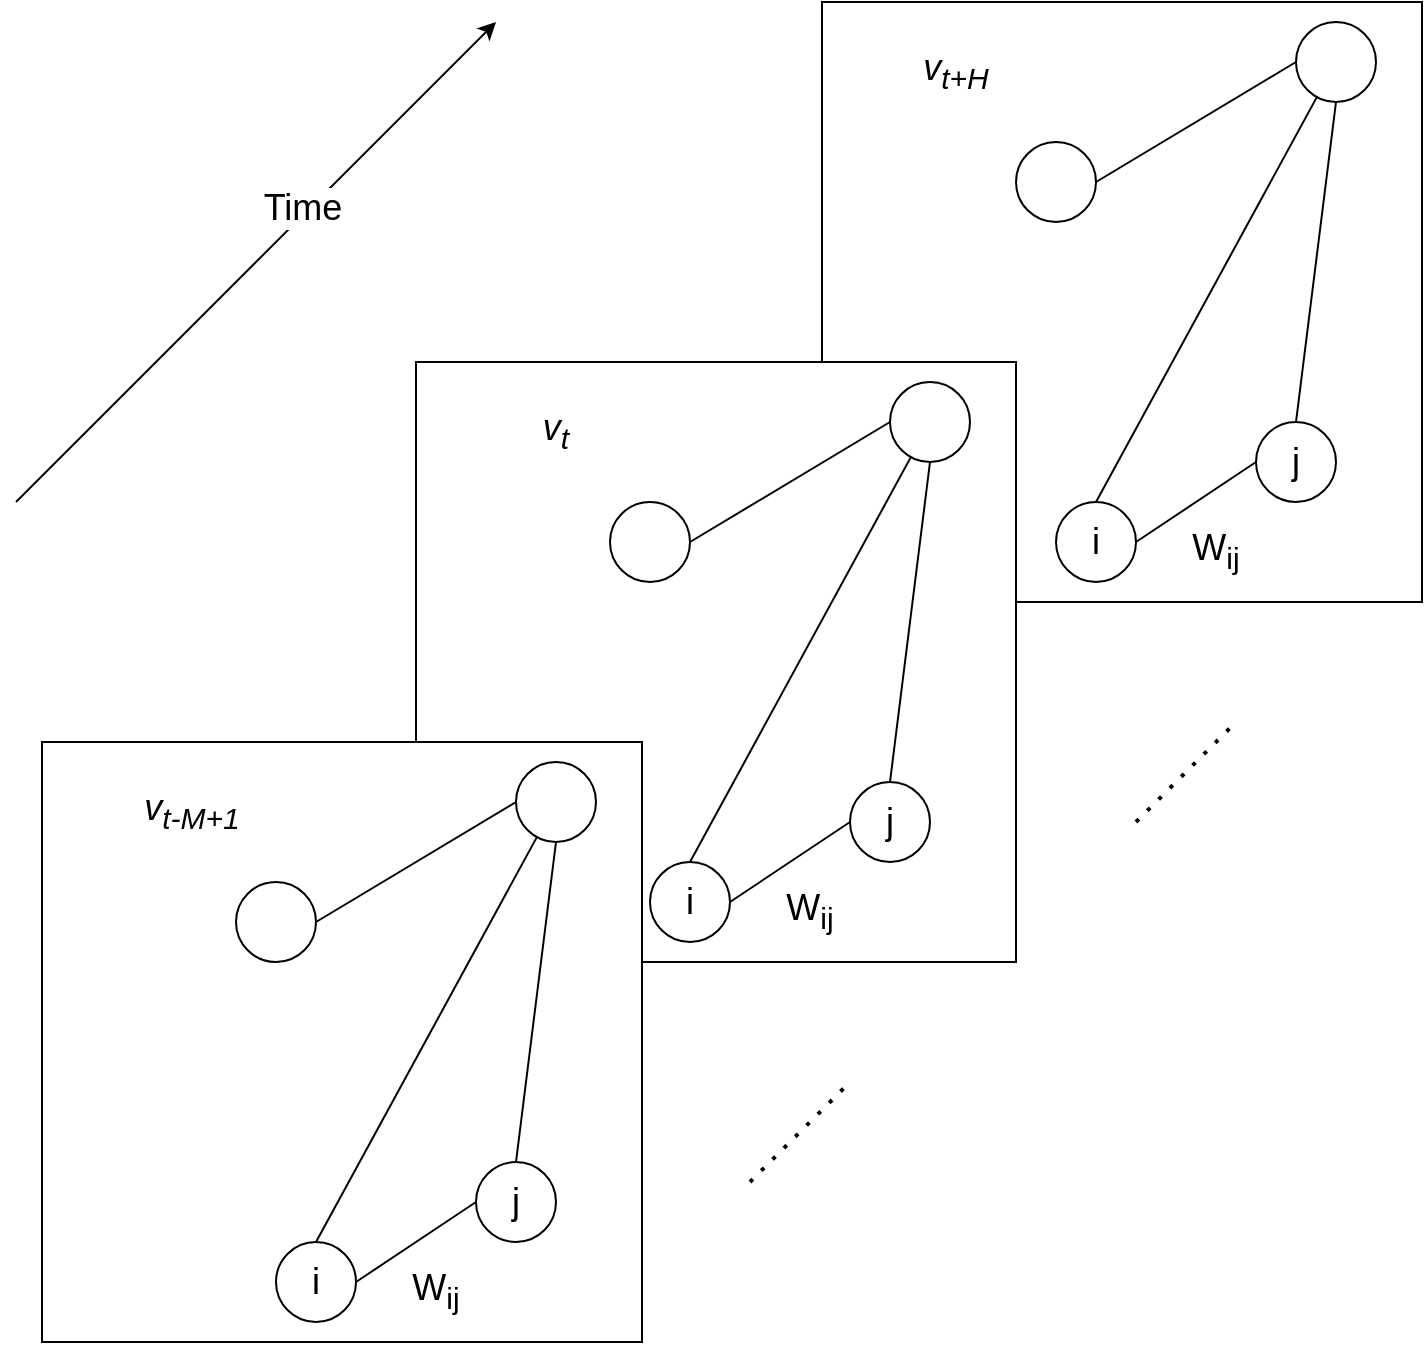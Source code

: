 <mxfile version="16.6.2" type="github">
  <diagram id="Zbjerd4u_-0LSVz5EIhI" name="Page-1">
    <mxGraphModel dx="1350" dy="773" grid="1" gridSize="10" guides="1" tooltips="1" connect="1" arrows="1" fold="1" page="1" pageScale="1" pageWidth="827" pageHeight="1169" math="0" shadow="0">
      <root>
        <mxCell id="0" />
        <mxCell id="1" parent="0" />
        <mxCell id="6_fWZzhI0PDvXron7IqK-10" value="" style="whiteSpace=wrap;html=1;aspect=fixed;" vertex="1" parent="1">
          <mxGeometry x="480" y="310" width="300" height="300" as="geometry" />
        </mxCell>
        <mxCell id="6_fWZzhI0PDvXron7IqK-23" value="&lt;font style=&quot;font-size: 18px&quot;&gt;i&lt;/font&gt;" style="ellipse;whiteSpace=wrap;html=1;aspect=fixed;" vertex="1" parent="1">
          <mxGeometry x="597" y="560" width="40" height="40" as="geometry" />
        </mxCell>
        <mxCell id="6_fWZzhI0PDvXron7IqK-24" value="&lt;font style=&quot;font-size: 18px&quot;&gt;j&lt;/font&gt;" style="ellipse;whiteSpace=wrap;html=1;aspect=fixed;" vertex="1" parent="1">
          <mxGeometry x="697" y="520" width="40" height="40" as="geometry" />
        </mxCell>
        <mxCell id="6_fWZzhI0PDvXron7IqK-25" value="" style="ellipse;whiteSpace=wrap;html=1;aspect=fixed;" vertex="1" parent="1">
          <mxGeometry x="717" y="320" width="40" height="40" as="geometry" />
        </mxCell>
        <mxCell id="6_fWZzhI0PDvXron7IqK-26" value="" style="ellipse;whiteSpace=wrap;html=1;aspect=fixed;" vertex="1" parent="1">
          <mxGeometry x="577" y="380" width="40" height="40" as="geometry" />
        </mxCell>
        <mxCell id="6_fWZzhI0PDvXron7IqK-27" value="" style="endArrow=none;html=1;rounded=0;exitX=1;exitY=0.5;exitDx=0;exitDy=0;entryX=0;entryY=0.5;entryDx=0;entryDy=0;" edge="1" parent="1" source="6_fWZzhI0PDvXron7IqK-23" target="6_fWZzhI0PDvXron7IqK-24">
          <mxGeometry width="50" height="50" relative="1" as="geometry">
            <mxPoint x="707" y="420" as="sourcePoint" />
            <mxPoint x="757" y="370" as="targetPoint" />
          </mxGeometry>
        </mxCell>
        <mxCell id="6_fWZzhI0PDvXron7IqK-28" value="" style="endArrow=none;html=1;rounded=0;entryX=0.5;entryY=1;entryDx=0;entryDy=0;exitX=0.5;exitY=0;exitDx=0;exitDy=0;" edge="1" parent="1" source="6_fWZzhI0PDvXron7IqK-24" target="6_fWZzhI0PDvXron7IqK-25">
          <mxGeometry width="50" height="50" relative="1" as="geometry">
            <mxPoint x="707" y="420" as="sourcePoint" />
            <mxPoint x="757" y="370" as="targetPoint" />
          </mxGeometry>
        </mxCell>
        <mxCell id="6_fWZzhI0PDvXron7IqK-29" value="" style="endArrow=none;html=1;rounded=0;exitX=0.5;exitY=0;exitDx=0;exitDy=0;" edge="1" parent="1" source="6_fWZzhI0PDvXron7IqK-23" target="6_fWZzhI0PDvXron7IqK-25">
          <mxGeometry width="50" height="50" relative="1" as="geometry">
            <mxPoint x="707" y="420" as="sourcePoint" />
            <mxPoint x="877" y="200" as="targetPoint" />
          </mxGeometry>
        </mxCell>
        <mxCell id="6_fWZzhI0PDvXron7IqK-30" value="" style="endArrow=none;html=1;rounded=0;exitX=1;exitY=0.5;exitDx=0;exitDy=0;entryX=0;entryY=0.5;entryDx=0;entryDy=0;" edge="1" parent="1" source="6_fWZzhI0PDvXron7IqK-26" target="6_fWZzhI0PDvXron7IqK-25">
          <mxGeometry width="50" height="50" relative="1" as="geometry">
            <mxPoint x="707" y="420" as="sourcePoint" />
            <mxPoint x="757" y="370" as="targetPoint" />
          </mxGeometry>
        </mxCell>
        <mxCell id="6_fWZzhI0PDvXron7IqK-31" value="&lt;font style=&quot;font-size: 18px&quot;&gt;W&lt;sub&gt;ij&lt;/sub&gt;&lt;/font&gt;" style="text;html=1;strokeColor=none;fillColor=none;align=center;verticalAlign=middle;whiteSpace=wrap;rounded=0;" vertex="1" parent="1">
          <mxGeometry x="647" y="570" width="60" height="30" as="geometry" />
        </mxCell>
        <mxCell id="6_fWZzhI0PDvXron7IqK-32" value="" style="whiteSpace=wrap;html=1;aspect=fixed;" vertex="1" parent="1">
          <mxGeometry x="277" y="490" width="300" height="300" as="geometry" />
        </mxCell>
        <mxCell id="6_fWZzhI0PDvXron7IqK-33" value="&lt;font style=&quot;font-size: 18px&quot;&gt;i&lt;/font&gt;" style="ellipse;whiteSpace=wrap;html=1;aspect=fixed;" vertex="1" parent="1">
          <mxGeometry x="394" y="740" width="40" height="40" as="geometry" />
        </mxCell>
        <mxCell id="6_fWZzhI0PDvXron7IqK-34" value="&lt;font style=&quot;font-size: 18px&quot;&gt;j&lt;/font&gt;" style="ellipse;whiteSpace=wrap;html=1;aspect=fixed;" vertex="1" parent="1">
          <mxGeometry x="494" y="700" width="40" height="40" as="geometry" />
        </mxCell>
        <mxCell id="6_fWZzhI0PDvXron7IqK-35" value="" style="ellipse;whiteSpace=wrap;html=1;aspect=fixed;" vertex="1" parent="1">
          <mxGeometry x="514" y="500" width="40" height="40" as="geometry" />
        </mxCell>
        <mxCell id="6_fWZzhI0PDvXron7IqK-36" value="" style="ellipse;whiteSpace=wrap;html=1;aspect=fixed;" vertex="1" parent="1">
          <mxGeometry x="374" y="560" width="40" height="40" as="geometry" />
        </mxCell>
        <mxCell id="6_fWZzhI0PDvXron7IqK-37" value="" style="endArrow=none;html=1;rounded=0;exitX=1;exitY=0.5;exitDx=0;exitDy=0;entryX=0;entryY=0.5;entryDx=0;entryDy=0;" edge="1" parent="1" source="6_fWZzhI0PDvXron7IqK-33" target="6_fWZzhI0PDvXron7IqK-34">
          <mxGeometry width="50" height="50" relative="1" as="geometry">
            <mxPoint x="504" y="600" as="sourcePoint" />
            <mxPoint x="554" y="550" as="targetPoint" />
          </mxGeometry>
        </mxCell>
        <mxCell id="6_fWZzhI0PDvXron7IqK-38" value="" style="endArrow=none;html=1;rounded=0;entryX=0.5;entryY=1;entryDx=0;entryDy=0;exitX=0.5;exitY=0;exitDx=0;exitDy=0;" edge="1" parent="1" source="6_fWZzhI0PDvXron7IqK-34" target="6_fWZzhI0PDvXron7IqK-35">
          <mxGeometry width="50" height="50" relative="1" as="geometry">
            <mxPoint x="504" y="600" as="sourcePoint" />
            <mxPoint x="554" y="550" as="targetPoint" />
          </mxGeometry>
        </mxCell>
        <mxCell id="6_fWZzhI0PDvXron7IqK-39" value="" style="endArrow=none;html=1;rounded=0;exitX=0.5;exitY=0;exitDx=0;exitDy=0;" edge="1" parent="1" source="6_fWZzhI0PDvXron7IqK-33" target="6_fWZzhI0PDvXron7IqK-35">
          <mxGeometry width="50" height="50" relative="1" as="geometry">
            <mxPoint x="504" y="600" as="sourcePoint" />
            <mxPoint x="674" y="380" as="targetPoint" />
          </mxGeometry>
        </mxCell>
        <mxCell id="6_fWZzhI0PDvXron7IqK-40" value="" style="endArrow=none;html=1;rounded=0;exitX=1;exitY=0.5;exitDx=0;exitDy=0;entryX=0;entryY=0.5;entryDx=0;entryDy=0;" edge="1" parent="1" source="6_fWZzhI0PDvXron7IqK-36" target="6_fWZzhI0PDvXron7IqK-35">
          <mxGeometry width="50" height="50" relative="1" as="geometry">
            <mxPoint x="504" y="600" as="sourcePoint" />
            <mxPoint x="554" y="550" as="targetPoint" />
          </mxGeometry>
        </mxCell>
        <mxCell id="6_fWZzhI0PDvXron7IqK-41" value="&lt;font style=&quot;font-size: 18px&quot;&gt;W&lt;sub&gt;ij&lt;/sub&gt;&lt;/font&gt;" style="text;html=1;strokeColor=none;fillColor=none;align=center;verticalAlign=middle;whiteSpace=wrap;rounded=0;" vertex="1" parent="1">
          <mxGeometry x="444" y="750" width="60" height="30" as="geometry" />
        </mxCell>
        <mxCell id="6_fWZzhI0PDvXron7IqK-42" value="" style="whiteSpace=wrap;html=1;aspect=fixed;" vertex="1" parent="1">
          <mxGeometry x="90" y="680" width="300" height="300" as="geometry" />
        </mxCell>
        <mxCell id="6_fWZzhI0PDvXron7IqK-43" value="&lt;font style=&quot;font-size: 18px&quot;&gt;i&lt;/font&gt;" style="ellipse;whiteSpace=wrap;html=1;aspect=fixed;" vertex="1" parent="1">
          <mxGeometry x="207" y="930" width="40" height="40" as="geometry" />
        </mxCell>
        <mxCell id="6_fWZzhI0PDvXron7IqK-44" value="&lt;font style=&quot;font-size: 18px&quot;&gt;j&lt;/font&gt;" style="ellipse;whiteSpace=wrap;html=1;aspect=fixed;" vertex="1" parent="1">
          <mxGeometry x="307" y="890" width="40" height="40" as="geometry" />
        </mxCell>
        <mxCell id="6_fWZzhI0PDvXron7IqK-45" value="" style="ellipse;whiteSpace=wrap;html=1;aspect=fixed;" vertex="1" parent="1">
          <mxGeometry x="327" y="690" width="40" height="40" as="geometry" />
        </mxCell>
        <mxCell id="6_fWZzhI0PDvXron7IqK-46" value="" style="ellipse;whiteSpace=wrap;html=1;aspect=fixed;" vertex="1" parent="1">
          <mxGeometry x="187" y="750" width="40" height="40" as="geometry" />
        </mxCell>
        <mxCell id="6_fWZzhI0PDvXron7IqK-47" value="" style="endArrow=none;html=1;rounded=0;exitX=1;exitY=0.5;exitDx=0;exitDy=0;entryX=0;entryY=0.5;entryDx=0;entryDy=0;" edge="1" parent="1" source="6_fWZzhI0PDvXron7IqK-43" target="6_fWZzhI0PDvXron7IqK-44">
          <mxGeometry width="50" height="50" relative="1" as="geometry">
            <mxPoint x="317" y="790" as="sourcePoint" />
            <mxPoint x="367" y="740" as="targetPoint" />
          </mxGeometry>
        </mxCell>
        <mxCell id="6_fWZzhI0PDvXron7IqK-48" value="" style="endArrow=none;html=1;rounded=0;entryX=0.5;entryY=1;entryDx=0;entryDy=0;exitX=0.5;exitY=0;exitDx=0;exitDy=0;" edge="1" parent="1" source="6_fWZzhI0PDvXron7IqK-44" target="6_fWZzhI0PDvXron7IqK-45">
          <mxGeometry width="50" height="50" relative="1" as="geometry">
            <mxPoint x="317" y="790" as="sourcePoint" />
            <mxPoint x="367" y="740" as="targetPoint" />
          </mxGeometry>
        </mxCell>
        <mxCell id="6_fWZzhI0PDvXron7IqK-49" value="" style="endArrow=none;html=1;rounded=0;exitX=0.5;exitY=0;exitDx=0;exitDy=0;" edge="1" parent="1" source="6_fWZzhI0PDvXron7IqK-43" target="6_fWZzhI0PDvXron7IqK-45">
          <mxGeometry width="50" height="50" relative="1" as="geometry">
            <mxPoint x="317" y="790" as="sourcePoint" />
            <mxPoint x="487" y="570" as="targetPoint" />
          </mxGeometry>
        </mxCell>
        <mxCell id="6_fWZzhI0PDvXron7IqK-50" value="" style="endArrow=none;html=1;rounded=0;exitX=1;exitY=0.5;exitDx=0;exitDy=0;entryX=0;entryY=0.5;entryDx=0;entryDy=0;" edge="1" parent="1" source="6_fWZzhI0PDvXron7IqK-46" target="6_fWZzhI0PDvXron7IqK-45">
          <mxGeometry width="50" height="50" relative="1" as="geometry">
            <mxPoint x="317" y="790" as="sourcePoint" />
            <mxPoint x="367" y="740" as="targetPoint" />
          </mxGeometry>
        </mxCell>
        <mxCell id="6_fWZzhI0PDvXron7IqK-51" value="&lt;font style=&quot;font-size: 18px&quot;&gt;W&lt;sub&gt;ij&lt;/sub&gt;&lt;/font&gt;" style="text;html=1;strokeColor=none;fillColor=none;align=center;verticalAlign=middle;whiteSpace=wrap;rounded=0;" vertex="1" parent="1">
          <mxGeometry x="257" y="940" width="60" height="30" as="geometry" />
        </mxCell>
        <mxCell id="6_fWZzhI0PDvXron7IqK-52" value="&lt;i&gt;&lt;font style=&quot;font-size: 18px&quot;&gt;v&lt;sub&gt;t+H&lt;/sub&gt;&lt;/font&gt;&lt;/i&gt;" style="text;html=1;strokeColor=none;fillColor=none;align=center;verticalAlign=middle;whiteSpace=wrap;rounded=0;" vertex="1" parent="1">
          <mxGeometry x="484" y="320" width="126" height="50" as="geometry" />
        </mxCell>
        <mxCell id="6_fWZzhI0PDvXron7IqK-53" value="&lt;i&gt;&lt;font style=&quot;font-size: 18px&quot;&gt;v&lt;sub&gt;t&lt;/sub&gt;&lt;/font&gt;&lt;/i&gt;" style="text;html=1;strokeColor=none;fillColor=none;align=center;verticalAlign=middle;whiteSpace=wrap;rounded=0;" vertex="1" parent="1">
          <mxGeometry x="284" y="500" width="126" height="50" as="geometry" />
        </mxCell>
        <mxCell id="6_fWZzhI0PDvXron7IqK-54" value="&lt;i&gt;&lt;font style=&quot;font-size: 18px&quot;&gt;v&lt;sub&gt;t-M+1&lt;/sub&gt;&lt;/font&gt;&lt;/i&gt;" style="text;html=1;strokeColor=none;fillColor=none;align=center;verticalAlign=middle;whiteSpace=wrap;rounded=0;" vertex="1" parent="1">
          <mxGeometry x="102" y="690" width="126" height="50" as="geometry" />
        </mxCell>
        <mxCell id="6_fWZzhI0PDvXron7IqK-55" value="" style="endArrow=none;dashed=1;html=1;dashPattern=1 3;strokeWidth=2;rounded=0;fontSize=18;" edge="1" parent="1">
          <mxGeometry width="50" height="50" relative="1" as="geometry">
            <mxPoint x="444" y="900" as="sourcePoint" />
            <mxPoint x="494" y="850" as="targetPoint" />
          </mxGeometry>
        </mxCell>
        <mxCell id="6_fWZzhI0PDvXron7IqK-56" value="" style="endArrow=none;dashed=1;html=1;dashPattern=1 3;strokeWidth=2;rounded=0;fontSize=18;" edge="1" parent="1">
          <mxGeometry width="50" height="50" relative="1" as="geometry">
            <mxPoint x="637" y="720" as="sourcePoint" />
            <mxPoint x="687" y="670" as="targetPoint" />
          </mxGeometry>
        </mxCell>
        <mxCell id="6_fWZzhI0PDvXron7IqK-57" value="" style="endArrow=classic;html=1;rounded=0;fontSize=18;" edge="1" parent="1">
          <mxGeometry width="50" height="50" relative="1" as="geometry">
            <mxPoint x="77" y="560" as="sourcePoint" />
            <mxPoint x="317" y="320" as="targetPoint" />
          </mxGeometry>
        </mxCell>
        <mxCell id="6_fWZzhI0PDvXron7IqK-58" value="Time" style="edgeLabel;html=1;align=center;verticalAlign=middle;resizable=0;points=[];fontSize=18;" vertex="1" connectable="0" parent="6_fWZzhI0PDvXron7IqK-57">
          <mxGeometry x="0.204" y="4" relative="1" as="geometry">
            <mxPoint x="1" as="offset" />
          </mxGeometry>
        </mxCell>
      </root>
    </mxGraphModel>
  </diagram>
</mxfile>
